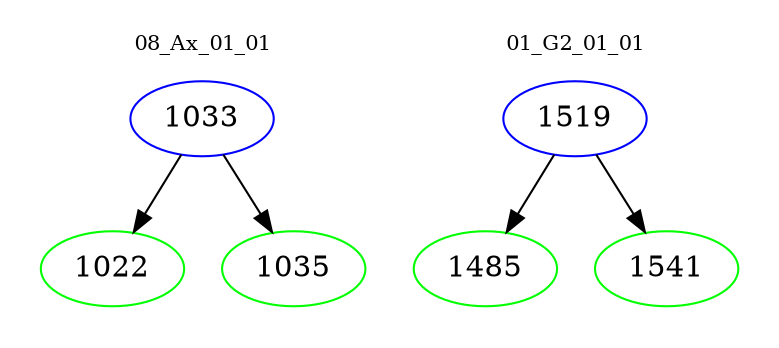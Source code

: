 digraph{
subgraph cluster_0 {
color = white
label = "08_Ax_01_01";
fontsize=10;
T0_1033 [label="1033", color="blue"]
T0_1033 -> T0_1022 [color="black"]
T0_1022 [label="1022", color="green"]
T0_1033 -> T0_1035 [color="black"]
T0_1035 [label="1035", color="green"]
}
subgraph cluster_1 {
color = white
label = "01_G2_01_01";
fontsize=10;
T1_1519 [label="1519", color="blue"]
T1_1519 -> T1_1485 [color="black"]
T1_1485 [label="1485", color="green"]
T1_1519 -> T1_1541 [color="black"]
T1_1541 [label="1541", color="green"]
}
}
